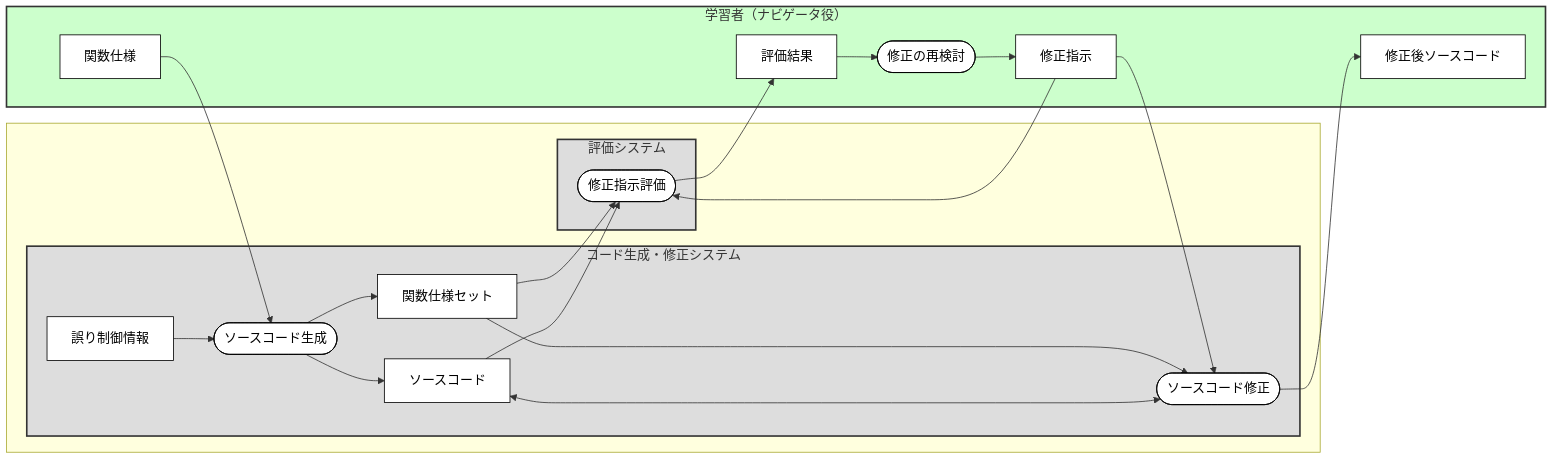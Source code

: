 flowchart LR

    subgraph RightSide[ ]
        direction TB  %% ここで縦方向に
        %% ドライバ役システム（上）
        subgraph DriverSystem[コード生成・修正システム]
            EDB[誤り制御情報]
            P1([ソースコード生成])
            FSpec[関数仕様セット]
            Code[ソースコード]
            P3([ソースコード修正])
        end

        %% 評価システム（下）
        subgraph EvalSystem[評価システム]
            P2([修正指示評価])
        end
    end

    %% 学習者（上）
    subgraph User[学習者（ナビゲータ役）]
        direction TB
        Spec[関数仕様]
        U[修正指示]
        R[評価結果]
        ReCheck([修正の再検討])
        E[修正後ソースコード]
    end

    %% データフロー
    Spec --> P1
    EDB --> P1
    P1 --> Code & FSpec
    FSpec --> P3
    P3 <--> Code
    U --> P3
    U & FSpec & Code --> P2
    P3 --> E
    P2 --> R
    R --> ReCheck --> U

    %% 背景色スタイル定義
    style EvalSystem fill:#ddd,stroke:#333,stroke-width:2px
    style DriverSystem fill:#ddd,stroke:#333,stroke-width:2px
    style User fill:#cfc,stroke:#333,stroke-width:2px

    %% ノードの色（背景白・文字黒）
    style P1 fill:#fff,stroke:#000,color:#000
    style P2 fill:#fff,stroke:#000,color:#000
    style P3 fill:#fff,stroke:#000,color:#000
    style Code fill:#fff,stroke:#000,color:#000
    style FSpec fill:#fff,stroke:#000,color:#000
    style EDB fill:#fff,stroke:#000,color:#000
    style Spec fill:#fff,stroke:#000,color:#000
    style U fill:#fff,stroke:#000,color:#000
    style R fill:#fff,stroke:#000,color:#000
    style ReCheck fill:#fff,stroke:#000,color:#000
    style E fill:#fff,stroke:#000,color:#000